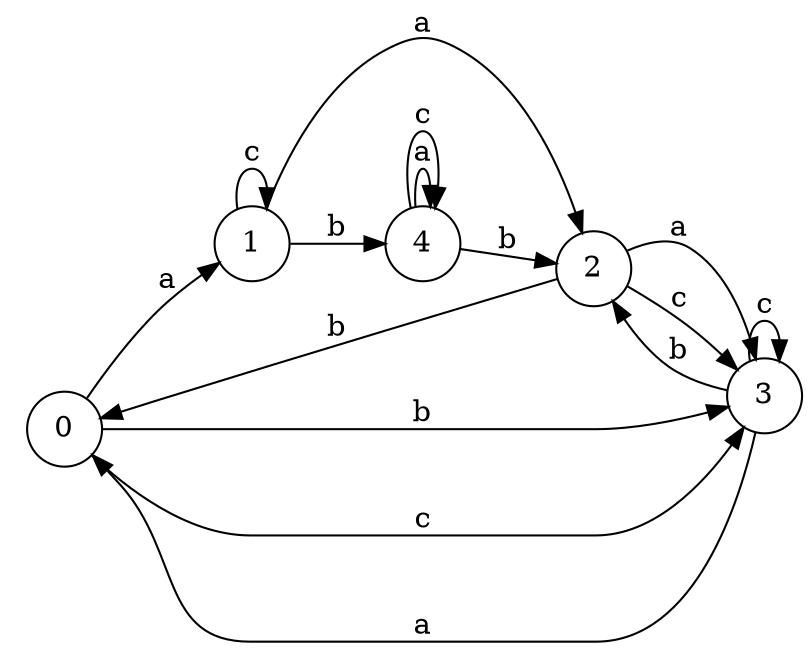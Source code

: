 digraph n4_5 {
__start0 [label="" shape="none"];

rankdir=LR;
size="8,5";

s0 [style="filled", color="black", fillcolor="white" shape="circle", label="0"];
s1 [style="filled", color="black", fillcolor="white" shape="circle", label="1"];
s2 [style="filled", color="black", fillcolor="white" shape="circle", label="2"];
s3 [style="filled", color="black", fillcolor="white" shape="circle", label="3"];
s4 [style="filled", color="black", fillcolor="white" shape="circle", label="4"];
s0 -> s1 [label="a"];
s0 -> s3 [label="b"];
s0 -> s3 [label="c"];
s1 -> s2 [label="a"];
s1 -> s4 [label="b"];
s1 -> s1 [label="c"];
s2 -> s3 [label="a"];
s2 -> s0 [label="b"];
s2 -> s3 [label="c"];
s3 -> s0 [label="a"];
s3 -> s2 [label="b"];
s3 -> s3 [label="c"];
s4 -> s4 [label="a"];
s4 -> s2 [label="b"];
s4 -> s4 [label="c"];

}